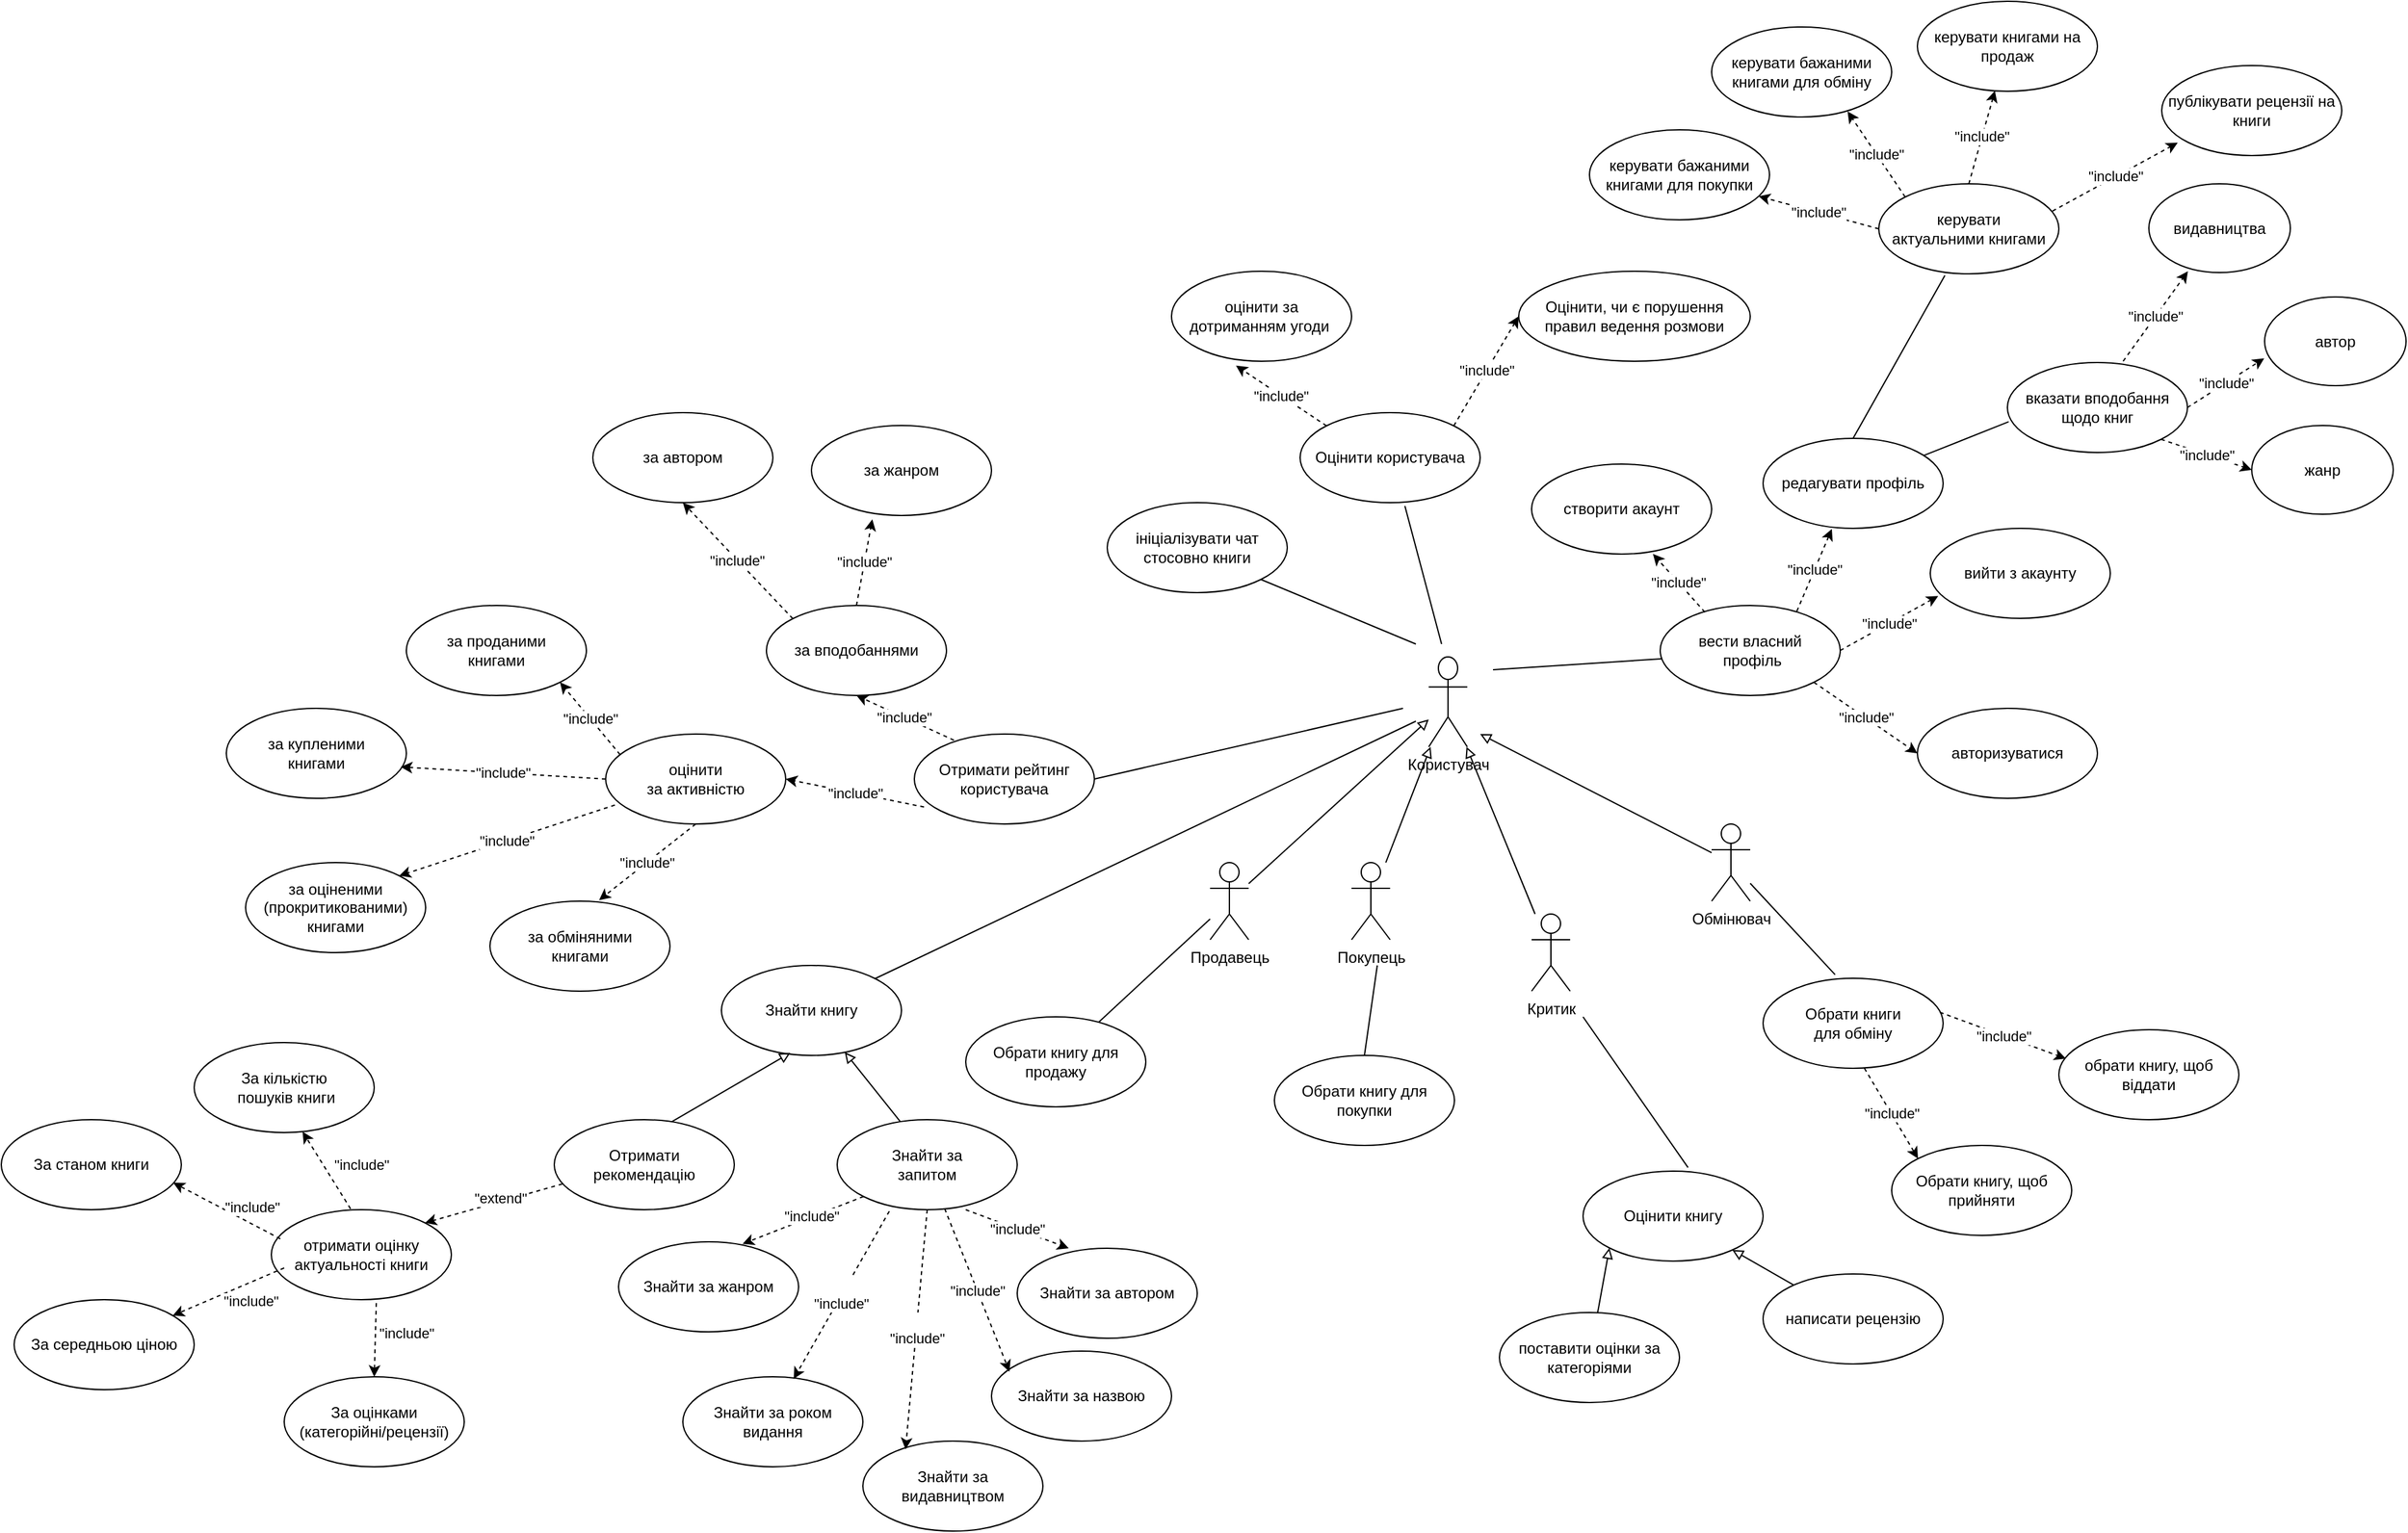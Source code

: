 <mxfile version="21.8.2" type="github">
  <diagram name="Page-1" id="PlRaamHKNmshIAI-MbCV">
    <mxGraphModel dx="3100" dy="1823" grid="1" gridSize="10" guides="1" tooltips="1" connect="1" arrows="1" fold="1" page="1" pageScale="1" pageWidth="850" pageHeight="1100" math="0" shadow="0">
      <root>
        <mxCell id="0" />
        <mxCell id="1" parent="0" />
        <mxCell id="7-uCfjUR-_uSP8bJXize-2" value="Користувач" style="shape=umlActor;verticalLabelPosition=bottom;verticalAlign=top;html=1;" parent="1" vertex="1">
          <mxGeometry x="230" y="130" width="30" height="70" as="geometry" />
        </mxCell>
        <mxCell id="7-uCfjUR-_uSP8bJXize-10" style="rounded=0;orthogonalLoop=1;jettySize=auto;html=1;endArrow=block;endFill=0;" parent="1" source="7-uCfjUR-_uSP8bJXize-3" target="7-uCfjUR-_uSP8bJXize-2" edge="1">
          <mxGeometry relative="1" as="geometry" />
        </mxCell>
        <mxCell id="7-uCfjUR-_uSP8bJXize-3" value="Продавець" style="shape=umlActor;verticalLabelPosition=bottom;verticalAlign=top;html=1;" parent="1" vertex="1">
          <mxGeometry x="60" y="290" width="30" height="60" as="geometry" />
        </mxCell>
        <mxCell id="7-uCfjUR-_uSP8bJXize-11" style="rounded=0;orthogonalLoop=1;jettySize=auto;html=1;endArrow=block;endFill=0;" parent="1" source="7-uCfjUR-_uSP8bJXize-6" target="7-uCfjUR-_uSP8bJXize-2" edge="1">
          <mxGeometry relative="1" as="geometry" />
        </mxCell>
        <mxCell id="7-uCfjUR-_uSP8bJXize-6" value="Покупець" style="shape=umlActor;verticalLabelPosition=bottom;verticalAlign=top;html=1;" parent="1" vertex="1">
          <mxGeometry x="170" y="290" width="30" height="60" as="geometry" />
        </mxCell>
        <mxCell id="7-uCfjUR-_uSP8bJXize-12" style="rounded=0;orthogonalLoop=1;jettySize=auto;html=1;endArrow=block;endFill=0;" parent="1" source="7-uCfjUR-_uSP8bJXize-7" target="7-uCfjUR-_uSP8bJXize-2" edge="1">
          <mxGeometry relative="1" as="geometry" />
        </mxCell>
        <mxCell id="7-uCfjUR-_uSP8bJXize-7" value="Критик" style="shape=umlActor;verticalLabelPosition=bottom;verticalAlign=top;html=1;" parent="1" vertex="1">
          <mxGeometry x="310" y="330" width="30" height="60" as="geometry" />
        </mxCell>
        <mxCell id="7-uCfjUR-_uSP8bJXize-9" value="Обмінювач" style="shape=umlActor;verticalLabelPosition=bottom;verticalAlign=top;html=1;" parent="1" vertex="1">
          <mxGeometry x="450" y="260" width="30" height="60" as="geometry" />
        </mxCell>
        <mxCell id="7-uCfjUR-_uSP8bJXize-13" style="rounded=0;orthogonalLoop=1;jettySize=auto;html=1;endArrow=block;endFill=0;" parent="1" source="7-uCfjUR-_uSP8bJXize-9" edge="1">
          <mxGeometry relative="1" as="geometry">
            <mxPoint x="270" y="190" as="targetPoint" />
          </mxGeometry>
        </mxCell>
        <mxCell id="7-uCfjUR-_uSP8bJXize-15" value="створити акаунт" style="ellipse;whiteSpace=wrap;html=1;" parent="1" vertex="1">
          <mxGeometry x="310" y="-20" width="140" height="70" as="geometry" />
        </mxCell>
        <mxCell id="7-uCfjUR-_uSP8bJXize-16" value="авторизуватися" style="ellipse;whiteSpace=wrap;html=1;" parent="1" vertex="1">
          <mxGeometry x="610" y="170" width="140" height="70" as="geometry" />
        </mxCell>
        <mxCell id="7-uCfjUR-_uSP8bJXize-17" value="редагувати профіль" style="ellipse;whiteSpace=wrap;html=1;" parent="1" vertex="1">
          <mxGeometry x="490" y="-40" width="140" height="70" as="geometry" />
        </mxCell>
        <mxCell id="7-uCfjUR-_uSP8bJXize-18" value="вийти з акаунту" style="ellipse;whiteSpace=wrap;html=1;" parent="1" vertex="1">
          <mxGeometry x="620" y="30" width="140" height="70" as="geometry" />
        </mxCell>
        <mxCell id="7-uCfjUR-_uSP8bJXize-20" value="Обрати книгу для продажу" style="ellipse;whiteSpace=wrap;html=1;" parent="1" vertex="1">
          <mxGeometry x="-130" y="410" width="140" height="70" as="geometry" />
        </mxCell>
        <mxCell id="7-uCfjUR-_uSP8bJXize-21" value="Обрати книгу для покупки" style="ellipse;whiteSpace=wrap;html=1;" parent="1" vertex="1">
          <mxGeometry x="110" y="440" width="140" height="70" as="geometry" />
        </mxCell>
        <mxCell id="7-uCfjUR-_uSP8bJXize-23" value="Оцінити книгу" style="ellipse;whiteSpace=wrap;html=1;" parent="1" vertex="1">
          <mxGeometry x="350" y="530" width="140" height="70" as="geometry" />
        </mxCell>
        <mxCell id="7-uCfjUR-_uSP8bJXize-24" value="Отримати рейтинг користувача" style="ellipse;whiteSpace=wrap;html=1;" parent="1" vertex="1">
          <mxGeometry x="-170" y="190" width="140" height="70" as="geometry" />
        </mxCell>
        <mxCell id="7-uCfjUR-_uSP8bJXize-29" style="rounded=0;orthogonalLoop=1;jettySize=auto;html=1;endArrow=none;endFill=0;entryX=0.019;entryY=0.591;entryDx=0;entryDy=0;entryPerimeter=0;" parent="1" target="BU4Vp2ihJxP2OycMbJh8-43" edge="1">
          <mxGeometry relative="1" as="geometry">
            <mxPoint x="280" y="140" as="sourcePoint" />
            <mxPoint x="454" y="233" as="targetPoint" />
          </mxGeometry>
        </mxCell>
        <mxCell id="7-uCfjUR-_uSP8bJXize-32" style="rounded=0;orthogonalLoop=1;jettySize=auto;html=1;endArrow=none;endFill=0;entryX=0.583;entryY=-0.04;entryDx=0;entryDy=0;entryPerimeter=0;" parent="1" target="7-uCfjUR-_uSP8bJXize-23" edge="1">
          <mxGeometry relative="1" as="geometry">
            <mxPoint x="350" y="410" as="sourcePoint" />
            <mxPoint x="424" y="445" as="targetPoint" />
          </mxGeometry>
        </mxCell>
        <mxCell id="7-uCfjUR-_uSP8bJXize-33" style="rounded=0;orthogonalLoop=1;jettySize=auto;html=1;endArrow=none;endFill=0;entryX=0.5;entryY=0;entryDx=0;entryDy=0;" parent="1" target="7-uCfjUR-_uSP8bJXize-21" edge="1">
          <mxGeometry relative="1" as="geometry">
            <mxPoint x="190" y="370" as="sourcePoint" />
            <mxPoint x="434" y="455" as="targetPoint" />
          </mxGeometry>
        </mxCell>
        <mxCell id="7-uCfjUR-_uSP8bJXize-37" style="rounded=0;orthogonalLoop=1;jettySize=auto;html=1;endArrow=none;endFill=0;" parent="1" source="7-uCfjUR-_uSP8bJXize-3" target="7-uCfjUR-_uSP8bJXize-20" edge="1">
          <mxGeometry relative="1" as="geometry">
            <mxPoint x="320" y="403" as="sourcePoint" />
            <mxPoint x="312" y="547" as="targetPoint" />
          </mxGeometry>
        </mxCell>
        <mxCell id="7-uCfjUR-_uSP8bJXize-39" style="rounded=0;orthogonalLoop=1;jettySize=auto;html=1;endArrow=none;endFill=0;entryX=1;entryY=0.5;entryDx=0;entryDy=0;" parent="1" target="7-uCfjUR-_uSP8bJXize-24" edge="1">
          <mxGeometry relative="1" as="geometry">
            <mxPoint x="210" y="170" as="sourcePoint" />
            <mxPoint x="332" y="567" as="targetPoint" />
          </mxGeometry>
        </mxCell>
        <mxCell id="7-uCfjUR-_uSP8bJXize-40" value="Обрати книги для&amp;nbsp;обміну" style="ellipse;whiteSpace=wrap;html=1;" parent="1" vertex="1">
          <mxGeometry x="490" y="380" width="140" height="70" as="geometry" />
        </mxCell>
        <mxCell id="7-uCfjUR-_uSP8bJXize-41" style="rounded=0;orthogonalLoop=1;jettySize=auto;html=1;endArrow=none;endFill=0;entryX=0.4;entryY=-0.04;entryDx=0;entryDy=0;entryPerimeter=0;" parent="1" target="7-uCfjUR-_uSP8bJXize-40" edge="1" source="7-uCfjUR-_uSP8bJXize-9">
          <mxGeometry relative="1" as="geometry">
            <mxPoint x="620" y="410" as="sourcePoint" />
            <mxPoint x="342" y="577" as="targetPoint" />
          </mxGeometry>
        </mxCell>
        <mxCell id="7-uCfjUR-_uSP8bJXize-42" value="ініціалізувати чат стосовно книги" style="ellipse;whiteSpace=wrap;html=1;" parent="1" vertex="1">
          <mxGeometry x="-20" y="10" width="140" height="70" as="geometry" />
        </mxCell>
        <mxCell id="7-uCfjUR-_uSP8bJXize-43" style="rounded=0;orthogonalLoop=1;jettySize=auto;html=1;endArrow=none;endFill=0;entryX=1;entryY=1;entryDx=0;entryDy=0;" parent="1" target="7-uCfjUR-_uSP8bJXize-42" edge="1">
          <mxGeometry relative="1" as="geometry">
            <mxPoint x="220" y="120" as="sourcePoint" />
            <mxPoint x="352" y="587" as="targetPoint" />
          </mxGeometry>
        </mxCell>
        <mxCell id="BU4Vp2ihJxP2OycMbJh8-3" style="rounded=0;orthogonalLoop=1;jettySize=auto;html=1;entryX=0;entryY=1;entryDx=0;entryDy=0;endArrow=block;endFill=0;" edge="1" parent="1" source="BU4Vp2ihJxP2OycMbJh8-1" target="7-uCfjUR-_uSP8bJXize-23">
          <mxGeometry relative="1" as="geometry" />
        </mxCell>
        <mxCell id="BU4Vp2ihJxP2OycMbJh8-1" value="поставити оцінки за категоріями" style="ellipse;whiteSpace=wrap;html=1;" vertex="1" parent="1">
          <mxGeometry x="285" y="640" width="140" height="70" as="geometry" />
        </mxCell>
        <mxCell id="BU4Vp2ihJxP2OycMbJh8-4" style="rounded=0;orthogonalLoop=1;jettySize=auto;html=1;endArrow=block;endFill=0;" edge="1" parent="1" source="BU4Vp2ihJxP2OycMbJh8-2" target="7-uCfjUR-_uSP8bJXize-23">
          <mxGeometry relative="1" as="geometry" />
        </mxCell>
        <mxCell id="BU4Vp2ihJxP2OycMbJh8-2" value="написати рецензію" style="ellipse;whiteSpace=wrap;html=1;" vertex="1" parent="1">
          <mxGeometry x="490" y="610" width="140" height="70" as="geometry" />
        </mxCell>
        <mxCell id="BU4Vp2ihJxP2OycMbJh8-5" value="Знайти книгу" style="ellipse;whiteSpace=wrap;html=1;" vertex="1" parent="1">
          <mxGeometry x="-320" y="370" width="140" height="70" as="geometry" />
        </mxCell>
        <mxCell id="BU4Vp2ihJxP2OycMbJh8-6" value="Знайти за автором" style="ellipse;whiteSpace=wrap;html=1;" vertex="1" parent="1">
          <mxGeometry x="-90" y="590" width="140" height="70" as="geometry" />
        </mxCell>
        <mxCell id="BU4Vp2ihJxP2OycMbJh8-7" value="Знайти за жанром" style="ellipse;whiteSpace=wrap;html=1;" vertex="1" parent="1">
          <mxGeometry x="-400" y="585" width="140" height="70" as="geometry" />
        </mxCell>
        <mxCell id="BU4Vp2ihJxP2OycMbJh8-8" value="Знайти за видавництвом" style="ellipse;whiteSpace=wrap;html=1;" vertex="1" parent="1">
          <mxGeometry x="-210" y="740" width="140" height="70" as="geometry" />
        </mxCell>
        <mxCell id="BU4Vp2ihJxP2OycMbJh8-9" value="Знайти за роком видання" style="ellipse;whiteSpace=wrap;html=1;" vertex="1" parent="1">
          <mxGeometry x="-350" y="690" width="140" height="70" as="geometry" />
        </mxCell>
        <mxCell id="BU4Vp2ihJxP2OycMbJh8-10" value="Знайти за назвою" style="ellipse;whiteSpace=wrap;html=1;" vertex="1" parent="1">
          <mxGeometry x="-110" y="670" width="140" height="70" as="geometry" />
        </mxCell>
        <mxCell id="BU4Vp2ihJxP2OycMbJh8-12" value="Отримати &lt;br&gt;рекомендацію" style="ellipse;whiteSpace=wrap;html=1;" vertex="1" parent="1">
          <mxGeometry x="-450" y="490" width="140" height="70" as="geometry" />
        </mxCell>
        <mxCell id="BU4Vp2ihJxP2OycMbJh8-13" value="Знайти за &lt;br&gt;запитом" style="ellipse;whiteSpace=wrap;html=1;" vertex="1" parent="1">
          <mxGeometry x="-230" y="490" width="140" height="70" as="geometry" />
        </mxCell>
        <mxCell id="BU4Vp2ihJxP2OycMbJh8-17" style="rounded=0;orthogonalLoop=1;jettySize=auto;html=1;exitX=0;exitY=1;exitDx=0;exitDy=0;entryX=0.689;entryY=0.023;entryDx=0;entryDy=0;entryPerimeter=0;dashed=1;" edge="1" parent="1" source="BU4Vp2ihJxP2OycMbJh8-13" target="BU4Vp2ihJxP2OycMbJh8-7">
          <mxGeometry relative="1" as="geometry" />
        </mxCell>
        <mxCell id="BU4Vp2ihJxP2OycMbJh8-22" value="&quot;include&quot;" style="edgeLabel;html=1;align=center;verticalAlign=middle;resizable=0;points=[];" vertex="1" connectable="0" parent="BU4Vp2ihJxP2OycMbJh8-17">
          <mxGeometry x="0.253" y="-3" relative="1" as="geometry">
            <mxPoint x="19" y="-5" as="offset" />
          </mxGeometry>
        </mxCell>
        <mxCell id="BU4Vp2ihJxP2OycMbJh8-18" value="&quot;include&quot;" style="rounded=0;orthogonalLoop=1;jettySize=auto;html=1;entryX=0.286;entryY=0;entryDx=0;entryDy=0;entryPerimeter=0;dashed=1;exitX=0.714;exitY=1;exitDx=0;exitDy=0;exitPerimeter=0;" edge="1" parent="1" source="BU4Vp2ihJxP2OycMbJh8-13" target="BU4Vp2ihJxP2OycMbJh8-6">
          <mxGeometry x="0.006" relative="1" as="geometry">
            <mxPoint x="-130" y="550" as="sourcePoint" />
            <mxPoint x="-224" y="602" as="targetPoint" />
            <mxPoint as="offset" />
          </mxGeometry>
        </mxCell>
        <mxCell id="BU4Vp2ihJxP2OycMbJh8-19" value="&lt;br&gt;&lt;span style=&quot;color: rgb(0, 0, 0); font-family: Helvetica; font-size: 11px; font-style: normal; font-variant-ligatures: normal; font-variant-caps: normal; font-weight: 400; letter-spacing: normal; orphans: 2; text-align: center; text-indent: 0px; text-transform: none; widows: 2; word-spacing: 0px; -webkit-text-stroke-width: 0px; background-color: rgb(255, 255, 255); text-decoration-thickness: initial; text-decoration-style: initial; text-decoration-color: initial; float: none; display: inline !important;&quot;&gt;&quot;include&quot;&lt;/span&gt;&lt;br&gt;" style="rounded=0;orthogonalLoop=1;jettySize=auto;html=1;exitX=0.311;exitY=1.017;exitDx=0;exitDy=0;entryX=0.637;entryY=0.023;entryDx=0;entryDy=0;entryPerimeter=0;dashed=1;exitPerimeter=0;" edge="1" parent="1">
          <mxGeometry relative="1" as="geometry">
            <mxPoint x="-189.46" y="561.19" as="sourcePoint" />
            <mxPoint x="-263.82" y="691.61" as="targetPoint" />
          </mxGeometry>
        </mxCell>
        <mxCell id="BU4Vp2ihJxP2OycMbJh8-20" value="&lt;br&gt;&lt;span style=&quot;color: rgb(0, 0, 0); font-family: Helvetica; font-size: 11px; font-style: normal; font-variant-ligatures: normal; font-variant-caps: normal; font-weight: 400; letter-spacing: normal; orphans: 2; text-align: center; text-indent: 0px; text-transform: none; widows: 2; word-spacing: 0px; -webkit-text-stroke-width: 0px; background-color: rgb(255, 255, 255); text-decoration-thickness: initial; text-decoration-style: initial; text-decoration-color: initial; float: none; display: inline !important;&quot;&gt;&quot;include&quot;&lt;/span&gt;&lt;br&gt;" style="rounded=0;orthogonalLoop=1;jettySize=auto;html=1;exitX=0.5;exitY=1;exitDx=0;exitDy=0;entryX=0.237;entryY=0.091;entryDx=0;entryDy=0;entryPerimeter=0;dashed=1;" edge="1" parent="1" source="BU4Vp2ihJxP2OycMbJh8-13" target="BU4Vp2ihJxP2OycMbJh8-8">
          <mxGeometry relative="1" as="geometry">
            <mxPoint x="-179" y="580" as="sourcePoint" />
            <mxPoint x="-204" y="622" as="targetPoint" />
          </mxGeometry>
        </mxCell>
        <mxCell id="BU4Vp2ihJxP2OycMbJh8-21" value="&quot;include&quot;" style="rounded=0;orthogonalLoop=1;jettySize=auto;html=1;entryX=0.1;entryY=0.229;entryDx=0;entryDy=0;entryPerimeter=0;dashed=1;" edge="1" parent="1" source="BU4Vp2ihJxP2OycMbJh8-13" target="BU4Vp2ihJxP2OycMbJh8-10">
          <mxGeometry relative="1" as="geometry">
            <mxPoint x="-169" y="590" as="sourcePoint" />
            <mxPoint x="-194" y="632" as="targetPoint" />
          </mxGeometry>
        </mxCell>
        <mxCell id="BU4Vp2ihJxP2OycMbJh8-24" style="rounded=0;orthogonalLoop=1;jettySize=auto;html=1;endArrow=block;endFill=0;exitX=0.351;exitY=0.023;exitDx=0;exitDy=0;exitPerimeter=0;" edge="1" parent="1" source="BU4Vp2ihJxP2OycMbJh8-13" target="BU4Vp2ihJxP2OycMbJh8-5">
          <mxGeometry relative="1" as="geometry">
            <mxPoint x="206" y="643" as="sourcePoint" />
            <mxPoint x="170" y="580" as="targetPoint" />
          </mxGeometry>
        </mxCell>
        <mxCell id="BU4Vp2ihJxP2OycMbJh8-25" style="rounded=0;orthogonalLoop=1;jettySize=auto;html=1;endArrow=block;endFill=0;exitX=0.653;exitY=0.023;exitDx=0;exitDy=0;exitPerimeter=0;entryX=0.383;entryY=0.971;entryDx=0;entryDy=0;entryPerimeter=0;" edge="1" parent="1" source="BU4Vp2ihJxP2OycMbJh8-12" target="BU4Vp2ihJxP2OycMbJh8-5">
          <mxGeometry relative="1" as="geometry">
            <mxPoint x="-171" y="502" as="sourcePoint" />
            <mxPoint x="-214" y="447" as="targetPoint" />
          </mxGeometry>
        </mxCell>
        <mxCell id="BU4Vp2ihJxP2OycMbJh8-26" value="оцінити &lt;br&gt;за активністю" style="ellipse;whiteSpace=wrap;html=1;" vertex="1" parent="1">
          <mxGeometry x="-410" y="190" width="140" height="70" as="geometry" />
        </mxCell>
        <mxCell id="BU4Vp2ihJxP2OycMbJh8-27" value="за вподобаннями" style="ellipse;whiteSpace=wrap;html=1;" vertex="1" parent="1">
          <mxGeometry x="-285" y="90" width="140" height="70" as="geometry" />
        </mxCell>
        <mxCell id="BU4Vp2ihJxP2OycMbJh8-29" value="&quot;include&quot;" style="rounded=0;orthogonalLoop=1;jettySize=auto;html=1;entryX=1;entryY=0.5;entryDx=0;entryDy=0;dashed=1;exitX=0.054;exitY=0.811;exitDx=0;exitDy=0;exitPerimeter=0;" edge="1" parent="1" source="7-uCfjUR-_uSP8bJXize-24" target="BU4Vp2ihJxP2OycMbJh8-26">
          <mxGeometry x="0.006" relative="1" as="geometry">
            <mxPoint x="-120" y="570" as="sourcePoint" />
            <mxPoint x="-40" y="600" as="targetPoint" />
            <mxPoint as="offset" />
          </mxGeometry>
        </mxCell>
        <mxCell id="BU4Vp2ihJxP2OycMbJh8-30" value="&quot;include&quot;" style="rounded=0;orthogonalLoop=1;jettySize=auto;html=1;entryX=0.5;entryY=1;entryDx=0;entryDy=0;dashed=1;exitX=0.22;exitY=0.069;exitDx=0;exitDy=0;exitPerimeter=0;" edge="1" parent="1" source="7-uCfjUR-_uSP8bJXize-24" target="BU4Vp2ihJxP2OycMbJh8-27">
          <mxGeometry x="0.015" relative="1" as="geometry">
            <mxPoint x="-112" y="217" as="sourcePoint" />
            <mxPoint x="-210" y="235" as="targetPoint" />
            <mxPoint as="offset" />
          </mxGeometry>
        </mxCell>
        <mxCell id="BU4Vp2ihJxP2OycMbJh8-31" value="за жанром" style="ellipse;whiteSpace=wrap;html=1;" vertex="1" parent="1">
          <mxGeometry x="-250" y="-50" width="140" height="70" as="geometry" />
        </mxCell>
        <mxCell id="BU4Vp2ihJxP2OycMbJh8-32" value="за автором" style="ellipse;whiteSpace=wrap;html=1;" vertex="1" parent="1">
          <mxGeometry x="-420" y="-60" width="140" height="70" as="geometry" />
        </mxCell>
        <mxCell id="BU4Vp2ihJxP2OycMbJh8-34" value="за проданими &lt;br&gt;книгами" style="ellipse;whiteSpace=wrap;html=1;" vertex="1" parent="1">
          <mxGeometry x="-565" y="90" width="140" height="70" as="geometry" />
        </mxCell>
        <mxCell id="BU4Vp2ihJxP2OycMbJh8-35" value="за обміняними&lt;br&gt;книгами" style="ellipse;whiteSpace=wrap;html=1;" vertex="1" parent="1">
          <mxGeometry x="-500" y="320" width="140" height="70" as="geometry" />
        </mxCell>
        <mxCell id="BU4Vp2ihJxP2OycMbJh8-36" value="за купленими&lt;br&gt;книгами" style="ellipse;whiteSpace=wrap;html=1;" vertex="1" parent="1">
          <mxGeometry x="-705" y="170" width="140" height="70" as="geometry" />
        </mxCell>
        <mxCell id="BU4Vp2ihJxP2OycMbJh8-37" value="за оціненими&lt;br&gt;(прокритикованими)&lt;br&gt;книгами" style="ellipse;whiteSpace=wrap;html=1;" vertex="1" parent="1">
          <mxGeometry x="-690" y="290" width="140" height="70" as="geometry" />
        </mxCell>
        <mxCell id="BU4Vp2ihJxP2OycMbJh8-38" value="&quot;include&quot;" style="rounded=0;orthogonalLoop=1;jettySize=auto;html=1;entryX=1;entryY=1;entryDx=0;entryDy=0;dashed=1;exitX=0.08;exitY=0.229;exitDx=0;exitDy=0;exitPerimeter=0;" edge="1" parent="1" source="BU4Vp2ihJxP2OycMbJh8-26" target="BU4Vp2ihJxP2OycMbJh8-34">
          <mxGeometry x="0.006" relative="1" as="geometry">
            <mxPoint x="-112" y="217" as="sourcePoint" />
            <mxPoint x="-210" y="235" as="targetPoint" />
            <mxPoint as="offset" />
          </mxGeometry>
        </mxCell>
        <mxCell id="BU4Vp2ihJxP2OycMbJh8-39" value="&quot;include&quot;" style="rounded=0;orthogonalLoop=1;jettySize=auto;html=1;entryX=0.969;entryY=0.651;entryDx=0;entryDy=0;dashed=1;exitX=0;exitY=0.5;exitDx=0;exitDy=0;entryPerimeter=0;" edge="1" parent="1" source="BU4Vp2ihJxP2OycMbJh8-26" target="BU4Vp2ihJxP2OycMbJh8-36">
          <mxGeometry x="0.006" relative="1" as="geometry">
            <mxPoint x="-102" y="227" as="sourcePoint" />
            <mxPoint x="-200" y="245" as="targetPoint" />
            <mxPoint as="offset" />
          </mxGeometry>
        </mxCell>
        <mxCell id="BU4Vp2ihJxP2OycMbJh8-40" value="&quot;include&quot;" style="rounded=0;orthogonalLoop=1;jettySize=auto;html=1;entryX=1;entryY=0;entryDx=0;entryDy=0;dashed=1;exitX=0.051;exitY=0.789;exitDx=0;exitDy=0;exitPerimeter=0;" edge="1" parent="1" source="BU4Vp2ihJxP2OycMbJh8-26" target="BU4Vp2ihJxP2OycMbJh8-37">
          <mxGeometry x="0.006" relative="1" as="geometry">
            <mxPoint x="-92" y="237" as="sourcePoint" />
            <mxPoint x="-190" y="255" as="targetPoint" />
            <mxPoint as="offset" />
          </mxGeometry>
        </mxCell>
        <mxCell id="BU4Vp2ihJxP2OycMbJh8-41" value="&quot;include&quot;" style="rounded=0;orthogonalLoop=1;jettySize=auto;html=1;entryX=0.606;entryY=-0.011;entryDx=0;entryDy=0;dashed=1;exitX=0.5;exitY=1;exitDx=0;exitDy=0;entryPerimeter=0;" edge="1" parent="1" source="BU4Vp2ihJxP2OycMbJh8-26" target="BU4Vp2ihJxP2OycMbJh8-35">
          <mxGeometry x="0.006" relative="1" as="geometry">
            <mxPoint x="-82" y="247" as="sourcePoint" />
            <mxPoint x="-180" y="265" as="targetPoint" />
            <mxPoint as="offset" />
          </mxGeometry>
        </mxCell>
        <mxCell id="BU4Vp2ihJxP2OycMbJh8-42" style="rounded=0;orthogonalLoop=1;jettySize=auto;html=1;endArrow=none;endFill=0;entryX=1;entryY=0;entryDx=0;entryDy=0;" edge="1" parent="1" target="BU4Vp2ihJxP2OycMbJh8-5">
          <mxGeometry relative="1" as="geometry">
            <mxPoint x="220" y="180" as="sourcePoint" />
            <mxPoint x="20" y="195" as="targetPoint" />
          </mxGeometry>
        </mxCell>
        <mxCell id="BU4Vp2ihJxP2OycMbJh8-43" value="вести власний&lt;br&gt;&amp;nbsp;профіль" style="ellipse;whiteSpace=wrap;html=1;" vertex="1" parent="1">
          <mxGeometry x="410" y="90" width="140" height="70" as="geometry" />
        </mxCell>
        <mxCell id="BU4Vp2ihJxP2OycMbJh8-44" value="&quot;include&quot;" style="rounded=0;orthogonalLoop=1;jettySize=auto;html=1;entryX=0;entryY=0.5;entryDx=0;entryDy=0;dashed=1;exitX=1;exitY=1;exitDx=0;exitDy=0;" edge="1" parent="1" source="BU4Vp2ihJxP2OycMbJh8-43" target="7-uCfjUR-_uSP8bJXize-16">
          <mxGeometry x="0.006" relative="1" as="geometry">
            <mxPoint x="548" y="186" as="sourcePoint" />
            <mxPoint x="450" y="204" as="targetPoint" />
            <mxPoint as="offset" />
          </mxGeometry>
        </mxCell>
        <mxCell id="BU4Vp2ihJxP2OycMbJh8-45" value="&quot;include&quot;" style="rounded=0;orthogonalLoop=1;jettySize=auto;html=1;entryX=0.044;entryY=0.752;entryDx=0;entryDy=0;dashed=1;exitX=1;exitY=0.5;exitDx=0;exitDy=0;entryPerimeter=0;" edge="1" parent="1" source="BU4Vp2ihJxP2OycMbJh8-43" target="7-uCfjUR-_uSP8bJXize-18">
          <mxGeometry x="0.006" relative="1" as="geometry">
            <mxPoint x="539" y="160" as="sourcePoint" />
            <mxPoint x="620" y="215" as="targetPoint" />
            <mxPoint as="offset" />
          </mxGeometry>
        </mxCell>
        <mxCell id="BU4Vp2ihJxP2OycMbJh8-46" value="&quot;include&quot;" style="rounded=0;orthogonalLoop=1;jettySize=auto;html=1;entryX=0.382;entryY=1.007;entryDx=0;entryDy=0;dashed=1;exitX=0.759;exitY=0.064;exitDx=0;exitDy=0;exitPerimeter=0;entryPerimeter=0;" edge="1" parent="1" source="BU4Vp2ihJxP2OycMbJh8-43" target="7-uCfjUR-_uSP8bJXize-17">
          <mxGeometry x="0.006" relative="1" as="geometry">
            <mxPoint x="549" y="170" as="sourcePoint" />
            <mxPoint x="630" y="225" as="targetPoint" />
            <mxPoint as="offset" />
          </mxGeometry>
        </mxCell>
        <mxCell id="BU4Vp2ihJxP2OycMbJh8-47" value="&quot;include&quot;" style="rounded=0;orthogonalLoop=1;jettySize=auto;html=1;entryX=0.674;entryY=0.999;entryDx=0;entryDy=0;dashed=1;exitX=0.248;exitY=0.074;exitDx=0;exitDy=0;exitPerimeter=0;entryPerimeter=0;" edge="1" parent="1" source="BU4Vp2ihJxP2OycMbJh8-43" target="7-uCfjUR-_uSP8bJXize-15">
          <mxGeometry x="0.006" relative="1" as="geometry">
            <mxPoint x="559" y="180" as="sourcePoint" />
            <mxPoint x="640" y="235" as="targetPoint" />
            <mxPoint as="offset" />
          </mxGeometry>
        </mxCell>
        <mxCell id="BU4Vp2ihJxP2OycMbJh8-50" value="обрати книгу, щоб віддати" style="ellipse;whiteSpace=wrap;html=1;" vertex="1" parent="1">
          <mxGeometry x="720" y="420" width="140" height="70" as="geometry" />
        </mxCell>
        <mxCell id="BU4Vp2ihJxP2OycMbJh8-51" value="Обрати книгу, щоб прийняти" style="ellipse;whiteSpace=wrap;html=1;" vertex="1" parent="1">
          <mxGeometry x="590" y="510" width="140" height="70" as="geometry" />
        </mxCell>
        <mxCell id="BU4Vp2ihJxP2OycMbJh8-53" value="&quot;include&quot;" style="rounded=0;orthogonalLoop=1;jettySize=auto;html=1;entryX=0;entryY=0;entryDx=0;entryDy=0;dashed=1;exitX=0.563;exitY=1;exitDx=0;exitDy=0;exitPerimeter=0;" edge="1" parent="1" source="7-uCfjUR-_uSP8bJXize-40" target="BU4Vp2ihJxP2OycMbJh8-51">
          <mxGeometry x="0.006" relative="1" as="geometry">
            <mxPoint x="500" y="130" as="sourcePoint" />
            <mxPoint x="580" y="185" as="targetPoint" />
            <mxPoint as="offset" />
          </mxGeometry>
        </mxCell>
        <mxCell id="BU4Vp2ihJxP2OycMbJh8-54" value="&quot;include&quot;" style="rounded=0;orthogonalLoop=1;jettySize=auto;html=1;entryX=0.039;entryY=0.321;entryDx=0;entryDy=0;dashed=1;exitX=0.982;exitY=0.378;exitDx=0;exitDy=0;exitPerimeter=0;entryPerimeter=0;" edge="1" parent="1" source="7-uCfjUR-_uSP8bJXize-40" target="BU4Vp2ihJxP2OycMbJh8-50">
          <mxGeometry x="0.006" relative="1" as="geometry">
            <mxPoint x="510" y="140" as="sourcePoint" />
            <mxPoint x="590" y="195" as="targetPoint" />
            <mxPoint as="offset" />
          </mxGeometry>
        </mxCell>
        <mxCell id="BU4Vp2ihJxP2OycMbJh8-56" value="оцінити за &lt;br&gt;дотриманням угоди&amp;nbsp;" style="ellipse;whiteSpace=wrap;html=1;" vertex="1" parent="1">
          <mxGeometry x="30" y="-170" width="140" height="70" as="geometry" />
        </mxCell>
        <mxCell id="BU4Vp2ihJxP2OycMbJh8-57" value="Оцінити, чи є порушення правил ведення розмови" style="ellipse;whiteSpace=wrap;html=1;" vertex="1" parent="1">
          <mxGeometry x="300" y="-170" width="180" height="70" as="geometry" />
        </mxCell>
        <mxCell id="BU4Vp2ihJxP2OycMbJh8-58" value="Оцінити користувача" style="ellipse;whiteSpace=wrap;html=1;" vertex="1" parent="1">
          <mxGeometry x="130" y="-60" width="140" height="70" as="geometry" />
        </mxCell>
        <mxCell id="BU4Vp2ihJxP2OycMbJh8-60" value="&quot;include&quot;" style="rounded=0;orthogonalLoop=1;jettySize=auto;html=1;dashed=1;exitX=1;exitY=0;exitDx=0;exitDy=0;entryX=0;entryY=0.5;entryDx=0;entryDy=0;" edge="1" parent="1" source="BU4Vp2ihJxP2OycMbJh8-58" target="BU4Vp2ihJxP2OycMbJh8-57">
          <mxGeometry x="0.006" relative="1" as="geometry">
            <mxPoint x="500" y="130" as="sourcePoint" />
            <mxPoint x="880" y="260" as="targetPoint" />
            <mxPoint as="offset" />
          </mxGeometry>
        </mxCell>
        <mxCell id="BU4Vp2ihJxP2OycMbJh8-61" value="&quot;include&quot;" style="rounded=0;orthogonalLoop=1;jettySize=auto;html=1;dashed=1;exitX=0;exitY=0;exitDx=0;exitDy=0;entryX=0.358;entryY=1.048;entryDx=0;entryDy=0;entryPerimeter=0;" edge="1" parent="1" source="BU4Vp2ihJxP2OycMbJh8-58" target="BU4Vp2ihJxP2OycMbJh8-56">
          <mxGeometry x="0.006" relative="1" as="geometry">
            <mxPoint x="800" y="280" as="sourcePoint" />
            <mxPoint x="1040" y="285" as="targetPoint" />
            <mxPoint as="offset" />
          </mxGeometry>
        </mxCell>
        <mxCell id="BU4Vp2ihJxP2OycMbJh8-62" style="rounded=0;orthogonalLoop=1;jettySize=auto;html=1;endArrow=none;endFill=0;entryX=0.582;entryY=1.038;entryDx=0;entryDy=0;entryPerimeter=0;" edge="1" parent="1" target="BU4Vp2ihJxP2OycMbJh8-58">
          <mxGeometry relative="1" as="geometry">
            <mxPoint x="240" y="120" as="sourcePoint" />
            <mxPoint x="110" y="80" as="targetPoint" />
          </mxGeometry>
        </mxCell>
        <mxCell id="BU4Vp2ihJxP2OycMbJh8-65" value="&quot;include&quot;" style="rounded=0;orthogonalLoop=1;jettySize=auto;html=1;entryX=0.5;entryY=1;entryDx=0;entryDy=0;dashed=1;exitX=0;exitY=0;exitDx=0;exitDy=0;" edge="1" parent="1" source="BU4Vp2ihJxP2OycMbJh8-27" target="BU4Vp2ihJxP2OycMbJh8-32">
          <mxGeometry x="0.015" relative="1" as="geometry">
            <mxPoint x="-129" y="205" as="sourcePoint" />
            <mxPoint x="-205" y="170" as="targetPoint" />
            <mxPoint as="offset" />
          </mxGeometry>
        </mxCell>
        <mxCell id="BU4Vp2ihJxP2OycMbJh8-66" value="&quot;include&quot;" style="rounded=0;orthogonalLoop=1;jettySize=auto;html=1;entryX=0.338;entryY=1.042;entryDx=0;entryDy=0;dashed=1;exitX=0.5;exitY=0;exitDx=0;exitDy=0;entryPerimeter=0;" edge="1" parent="1" source="BU4Vp2ihJxP2OycMbJh8-27" target="BU4Vp2ihJxP2OycMbJh8-31">
          <mxGeometry x="0.015" relative="1" as="geometry">
            <mxPoint x="-119" y="215" as="sourcePoint" />
            <mxPoint x="-195" y="180" as="targetPoint" />
            <mxPoint as="offset" />
          </mxGeometry>
        </mxCell>
        <mxCell id="BU4Vp2ihJxP2OycMbJh8-67" value="вказати вподобання щодо книг" style="ellipse;whiteSpace=wrap;html=1;" vertex="1" parent="1">
          <mxGeometry x="680" y="-99" width="140" height="70" as="geometry" />
        </mxCell>
        <mxCell id="BU4Vp2ihJxP2OycMbJh8-68" value="публікувати рецензії на книги" style="ellipse;whiteSpace=wrap;html=1;" vertex="1" parent="1">
          <mxGeometry x="800" y="-330" width="140" height="70" as="geometry" />
        </mxCell>
        <mxCell id="BU4Vp2ihJxP2OycMbJh8-70" style="rounded=0;orthogonalLoop=1;jettySize=auto;html=1;endArrow=none;endFill=0;entryX=0.007;entryY=0.658;entryDx=0;entryDy=0;entryPerimeter=0;" edge="1" parent="1" source="7-uCfjUR-_uSP8bJXize-17" target="BU4Vp2ihJxP2OycMbJh8-67">
          <mxGeometry relative="1" as="geometry">
            <mxPoint x="260" y="140" as="sourcePoint" />
            <mxPoint x="231" y="33" as="targetPoint" />
          </mxGeometry>
        </mxCell>
        <mxCell id="BU4Vp2ihJxP2OycMbJh8-71" value="жанр" style="ellipse;whiteSpace=wrap;html=1;" vertex="1" parent="1">
          <mxGeometry x="870" y="-50" width="110" height="69" as="geometry" />
        </mxCell>
        <mxCell id="BU4Vp2ihJxP2OycMbJh8-72" value="автор" style="ellipse;whiteSpace=wrap;html=1;" vertex="1" parent="1">
          <mxGeometry x="880" y="-150" width="110" height="69" as="geometry" />
        </mxCell>
        <mxCell id="BU4Vp2ihJxP2OycMbJh8-73" value="видавництва" style="ellipse;whiteSpace=wrap;html=1;" vertex="1" parent="1">
          <mxGeometry x="790" y="-238" width="110" height="69" as="geometry" />
        </mxCell>
        <mxCell id="BU4Vp2ihJxP2OycMbJh8-74" value="&quot;include&quot;" style="rounded=0;orthogonalLoop=1;jettySize=auto;html=1;entryX=0;entryY=0.5;entryDx=0;entryDy=0;dashed=1;exitX=1;exitY=1;exitDx=0;exitDy=0;" edge="1" parent="1" source="BU4Vp2ihJxP2OycMbJh8-67" target="BU4Vp2ihJxP2OycMbJh8-71">
          <mxGeometry x="0.006" relative="1" as="geometry">
            <mxPoint x="526" y="104" as="sourcePoint" />
            <mxPoint x="553" y="40" as="targetPoint" />
            <mxPoint as="offset" />
          </mxGeometry>
        </mxCell>
        <mxCell id="BU4Vp2ihJxP2OycMbJh8-75" value="&quot;include&quot;" style="rounded=0;orthogonalLoop=1;jettySize=auto;html=1;entryX=-0.003;entryY=0.692;entryDx=0;entryDy=0;dashed=1;exitX=1;exitY=0.5;exitDx=0;exitDy=0;entryPerimeter=0;" edge="1" parent="1" source="BU4Vp2ihJxP2OycMbJh8-67" target="BU4Vp2ihJxP2OycMbJh8-72">
          <mxGeometry x="0.006" relative="1" as="geometry">
            <mxPoint x="810" y="-29" as="sourcePoint" />
            <mxPoint x="880" y="-5" as="targetPoint" />
            <mxPoint as="offset" />
          </mxGeometry>
        </mxCell>
        <mxCell id="BU4Vp2ihJxP2OycMbJh8-76" value="&quot;include&quot;" style="rounded=0;orthogonalLoop=1;jettySize=auto;html=1;entryX=0.276;entryY=0.986;entryDx=0;entryDy=0;dashed=1;entryPerimeter=0;" edge="1" parent="1" target="BU4Vp2ihJxP2OycMbJh8-73">
          <mxGeometry x="0.006" relative="1" as="geometry">
            <mxPoint x="770" y="-100" as="sourcePoint" />
            <mxPoint x="890" y="5" as="targetPoint" />
            <mxPoint as="offset" />
          </mxGeometry>
        </mxCell>
        <mxCell id="BU4Vp2ihJxP2OycMbJh8-77" value="керувати книгами на продаж" style="ellipse;whiteSpace=wrap;html=1;" vertex="1" parent="1">
          <mxGeometry x="610" y="-380" width="140" height="70" as="geometry" />
        </mxCell>
        <mxCell id="BU4Vp2ihJxP2OycMbJh8-78" value="керувати бажаними книгами для покупки" style="ellipse;whiteSpace=wrap;html=1;" vertex="1" parent="1">
          <mxGeometry x="355" y="-280" width="140" height="70" as="geometry" />
        </mxCell>
        <mxCell id="BU4Vp2ihJxP2OycMbJh8-80" value="керувати бажаними книгами для обміну" style="ellipse;whiteSpace=wrap;html=1;" vertex="1" parent="1">
          <mxGeometry x="450" y="-360" width="140" height="70" as="geometry" />
        </mxCell>
        <mxCell id="BU4Vp2ihJxP2OycMbJh8-81" value="керувати &lt;br&gt;актуальними книгами" style="ellipse;whiteSpace=wrap;html=1;" vertex="1" parent="1">
          <mxGeometry x="580" y="-238" width="140" height="70" as="geometry" />
        </mxCell>
        <mxCell id="BU4Vp2ihJxP2OycMbJh8-82" style="rounded=0;orthogonalLoop=1;jettySize=auto;html=1;endArrow=none;endFill=0;exitX=0.5;exitY=0;exitDx=0;exitDy=0;entryX=0.367;entryY=1.018;entryDx=0;entryDy=0;entryPerimeter=0;" edge="1" parent="1" source="7-uCfjUR-_uSP8bJXize-17" target="BU4Vp2ihJxP2OycMbJh8-81">
          <mxGeometry relative="1" as="geometry">
            <mxPoint x="625" y="-17" as="sourcePoint" />
            <mxPoint x="640" y="-190" as="targetPoint" />
          </mxGeometry>
        </mxCell>
        <mxCell id="BU4Vp2ihJxP2OycMbJh8-83" value="&quot;include&quot;" style="rounded=0;orthogonalLoop=1;jettySize=auto;html=1;entryX=0.089;entryY=0.857;entryDx=0;entryDy=0;dashed=1;entryPerimeter=0;exitX=0.965;exitY=0.302;exitDx=0;exitDy=0;exitPerimeter=0;" edge="1" parent="1" source="BU4Vp2ihJxP2OycMbJh8-81" target="BU4Vp2ihJxP2OycMbJh8-68">
          <mxGeometry x="0.006" relative="1" as="geometry">
            <mxPoint x="780" y="-90" as="sourcePoint" />
            <mxPoint x="830" y="-160" as="targetPoint" />
            <mxPoint as="offset" />
          </mxGeometry>
        </mxCell>
        <mxCell id="BU4Vp2ihJxP2OycMbJh8-84" value="&quot;include&quot;" style="rounded=0;orthogonalLoop=1;jettySize=auto;html=1;dashed=1;exitX=0.5;exitY=0;exitDx=0;exitDy=0;" edge="1" parent="1" source="BU4Vp2ihJxP2OycMbJh8-81" target="BU4Vp2ihJxP2OycMbJh8-77">
          <mxGeometry x="0.006" relative="1" as="geometry">
            <mxPoint x="790" y="-80" as="sourcePoint" />
            <mxPoint x="840" y="-150" as="targetPoint" />
            <mxPoint as="offset" />
          </mxGeometry>
        </mxCell>
        <mxCell id="BU4Vp2ihJxP2OycMbJh8-85" value="&quot;include&quot;" style="rounded=0;orthogonalLoop=1;jettySize=auto;html=1;entryX=0.755;entryY=0.938;entryDx=0;entryDy=0;dashed=1;entryPerimeter=0;exitX=0;exitY=0;exitDx=0;exitDy=0;" edge="1" parent="1" source="BU4Vp2ihJxP2OycMbJh8-81" target="BU4Vp2ihJxP2OycMbJh8-80">
          <mxGeometry x="0.006" relative="1" as="geometry">
            <mxPoint x="800" y="-70" as="sourcePoint" />
            <mxPoint x="850" y="-140" as="targetPoint" />
            <mxPoint as="offset" />
          </mxGeometry>
        </mxCell>
        <mxCell id="BU4Vp2ihJxP2OycMbJh8-86" value="&quot;include&quot;" style="rounded=0;orthogonalLoop=1;jettySize=auto;html=1;dashed=1;exitX=0;exitY=0.5;exitDx=0;exitDy=0;" edge="1" parent="1" source="BU4Vp2ihJxP2OycMbJh8-81" target="BU4Vp2ihJxP2OycMbJh8-78">
          <mxGeometry x="0.006" relative="1" as="geometry">
            <mxPoint x="810" y="-60" as="sourcePoint" />
            <mxPoint x="860" y="-130" as="targetPoint" />
            <mxPoint as="offset" />
          </mxGeometry>
        </mxCell>
        <mxCell id="BU4Vp2ihJxP2OycMbJh8-87" value="отримати оцінку актуальності книги" style="ellipse;whiteSpace=wrap;html=1;" vertex="1" parent="1">
          <mxGeometry x="-670" y="560" width="140" height="70" as="geometry" />
        </mxCell>
        <mxCell id="BU4Vp2ihJxP2OycMbJh8-88" style="rounded=0;orthogonalLoop=1;jettySize=auto;html=1;exitX=0.045;exitY=0.714;exitDx=0;exitDy=0;entryX=1;entryY=0;entryDx=0;entryDy=0;dashed=1;exitPerimeter=0;" edge="1" parent="1" source="BU4Vp2ihJxP2OycMbJh8-12" target="BU4Vp2ihJxP2OycMbJh8-87">
          <mxGeometry relative="1" as="geometry">
            <mxPoint x="-435" y="543" as="sourcePoint" />
            <mxPoint x="-530" y="580" as="targetPoint" />
          </mxGeometry>
        </mxCell>
        <mxCell id="BU4Vp2ihJxP2OycMbJh8-89" value="&quot;extend&quot;" style="edgeLabel;html=1;align=center;verticalAlign=middle;resizable=0;points=[];" vertex="1" connectable="0" parent="BU4Vp2ihJxP2OycMbJh8-88">
          <mxGeometry x="0.253" y="-3" relative="1" as="geometry">
            <mxPoint x="19" y="-5" as="offset" />
          </mxGeometry>
        </mxCell>
        <mxCell id="BU4Vp2ihJxP2OycMbJh8-90" value="За середньою ціною" style="ellipse;whiteSpace=wrap;html=1;" vertex="1" parent="1">
          <mxGeometry x="-870" y="630" width="140" height="70" as="geometry" />
        </mxCell>
        <mxCell id="BU4Vp2ihJxP2OycMbJh8-91" value="За оцінками&lt;br&gt;(категорійні/рецензії)" style="ellipse;whiteSpace=wrap;html=1;" vertex="1" parent="1">
          <mxGeometry x="-660" y="690" width="140" height="70" as="geometry" />
        </mxCell>
        <mxCell id="BU4Vp2ihJxP2OycMbJh8-92" value="За станом книги" style="ellipse;whiteSpace=wrap;html=1;" vertex="1" parent="1">
          <mxGeometry x="-880" y="490" width="140" height="70" as="geometry" />
        </mxCell>
        <mxCell id="BU4Vp2ihJxP2OycMbJh8-93" value="За кількістю&lt;br&gt;&amp;nbsp;пошуків книги" style="ellipse;whiteSpace=wrap;html=1;" vertex="1" parent="1">
          <mxGeometry x="-730" y="430" width="140" height="70" as="geometry" />
        </mxCell>
        <mxCell id="BU4Vp2ihJxP2OycMbJh8-94" style="rounded=0;orthogonalLoop=1;jettySize=auto;html=1;exitX=0.44;exitY=-0.01;exitDx=0;exitDy=0;entryX=0.602;entryY=0.99;entryDx=0;entryDy=0;entryPerimeter=0;dashed=1;exitPerimeter=0;" edge="1" parent="1" source="BU4Vp2ihJxP2OycMbJh8-87" target="BU4Vp2ihJxP2OycMbJh8-93">
          <mxGeometry relative="1" as="geometry">
            <mxPoint x="-199" y="560" as="sourcePoint" />
            <mxPoint x="-294" y="597" as="targetPoint" />
          </mxGeometry>
        </mxCell>
        <mxCell id="BU4Vp2ihJxP2OycMbJh8-95" value="&quot;include&quot;" style="edgeLabel;html=1;align=center;verticalAlign=middle;resizable=0;points=[];" vertex="1" connectable="0" parent="BU4Vp2ihJxP2OycMbJh8-94">
          <mxGeometry x="0.253" y="-3" relative="1" as="geometry">
            <mxPoint x="29" y="5" as="offset" />
          </mxGeometry>
        </mxCell>
        <mxCell id="BU4Vp2ihJxP2OycMbJh8-96" style="rounded=0;orthogonalLoop=1;jettySize=auto;html=1;exitX=0.05;exitY=0.324;exitDx=0;exitDy=0;entryX=0.955;entryY=0.7;entryDx=0;entryDy=0;entryPerimeter=0;dashed=1;exitPerimeter=0;" edge="1" parent="1" source="BU4Vp2ihJxP2OycMbJh8-87" target="BU4Vp2ihJxP2OycMbJh8-92">
          <mxGeometry relative="1" as="geometry">
            <mxPoint x="-598" y="569" as="sourcePoint" />
            <mxPoint x="-636" y="509" as="targetPoint" />
          </mxGeometry>
        </mxCell>
        <mxCell id="BU4Vp2ihJxP2OycMbJh8-97" value="&quot;include&quot;" style="edgeLabel;html=1;align=center;verticalAlign=middle;resizable=0;points=[];" vertex="1" connectable="0" parent="BU4Vp2ihJxP2OycMbJh8-96">
          <mxGeometry x="0.253" y="-3" relative="1" as="geometry">
            <mxPoint x="29" y="5" as="offset" />
          </mxGeometry>
        </mxCell>
        <mxCell id="BU4Vp2ihJxP2OycMbJh8-98" style="rounded=0;orthogonalLoop=1;jettySize=auto;html=1;dashed=1;" edge="1" parent="1" target="BU4Vp2ihJxP2OycMbJh8-90">
          <mxGeometry relative="1" as="geometry">
            <mxPoint x="-660" y="605.31" as="sourcePoint" />
            <mxPoint x="-724.4" y="620.0" as="targetPoint" />
          </mxGeometry>
        </mxCell>
        <mxCell id="BU4Vp2ihJxP2OycMbJh8-99" value="&quot;include&quot;" style="edgeLabel;html=1;align=center;verticalAlign=middle;resizable=0;points=[];" vertex="1" connectable="0" parent="BU4Vp2ihJxP2OycMbJh8-98">
          <mxGeometry x="0.253" y="-3" relative="1" as="geometry">
            <mxPoint x="29" y="5" as="offset" />
          </mxGeometry>
        </mxCell>
        <mxCell id="BU4Vp2ihJxP2OycMbJh8-100" style="rounded=0;orthogonalLoop=1;jettySize=auto;html=1;exitX=0.583;exitY=1.038;exitDx=0;exitDy=0;entryX=0.5;entryY=0;entryDx=0;entryDy=0;dashed=1;exitPerimeter=0;" edge="1" parent="1" source="BU4Vp2ihJxP2OycMbJh8-87" target="BU4Vp2ihJxP2OycMbJh8-91">
          <mxGeometry relative="1" as="geometry">
            <mxPoint x="-578" y="589" as="sourcePoint" />
            <mxPoint x="-616" y="529" as="targetPoint" />
          </mxGeometry>
        </mxCell>
        <mxCell id="BU4Vp2ihJxP2OycMbJh8-101" value="&quot;include&quot;" style="edgeLabel;html=1;align=center;verticalAlign=middle;resizable=0;points=[];" vertex="1" connectable="0" parent="BU4Vp2ihJxP2OycMbJh8-100">
          <mxGeometry x="0.253" y="-3" relative="1" as="geometry">
            <mxPoint x="27" y="-13" as="offset" />
          </mxGeometry>
        </mxCell>
      </root>
    </mxGraphModel>
  </diagram>
</mxfile>
